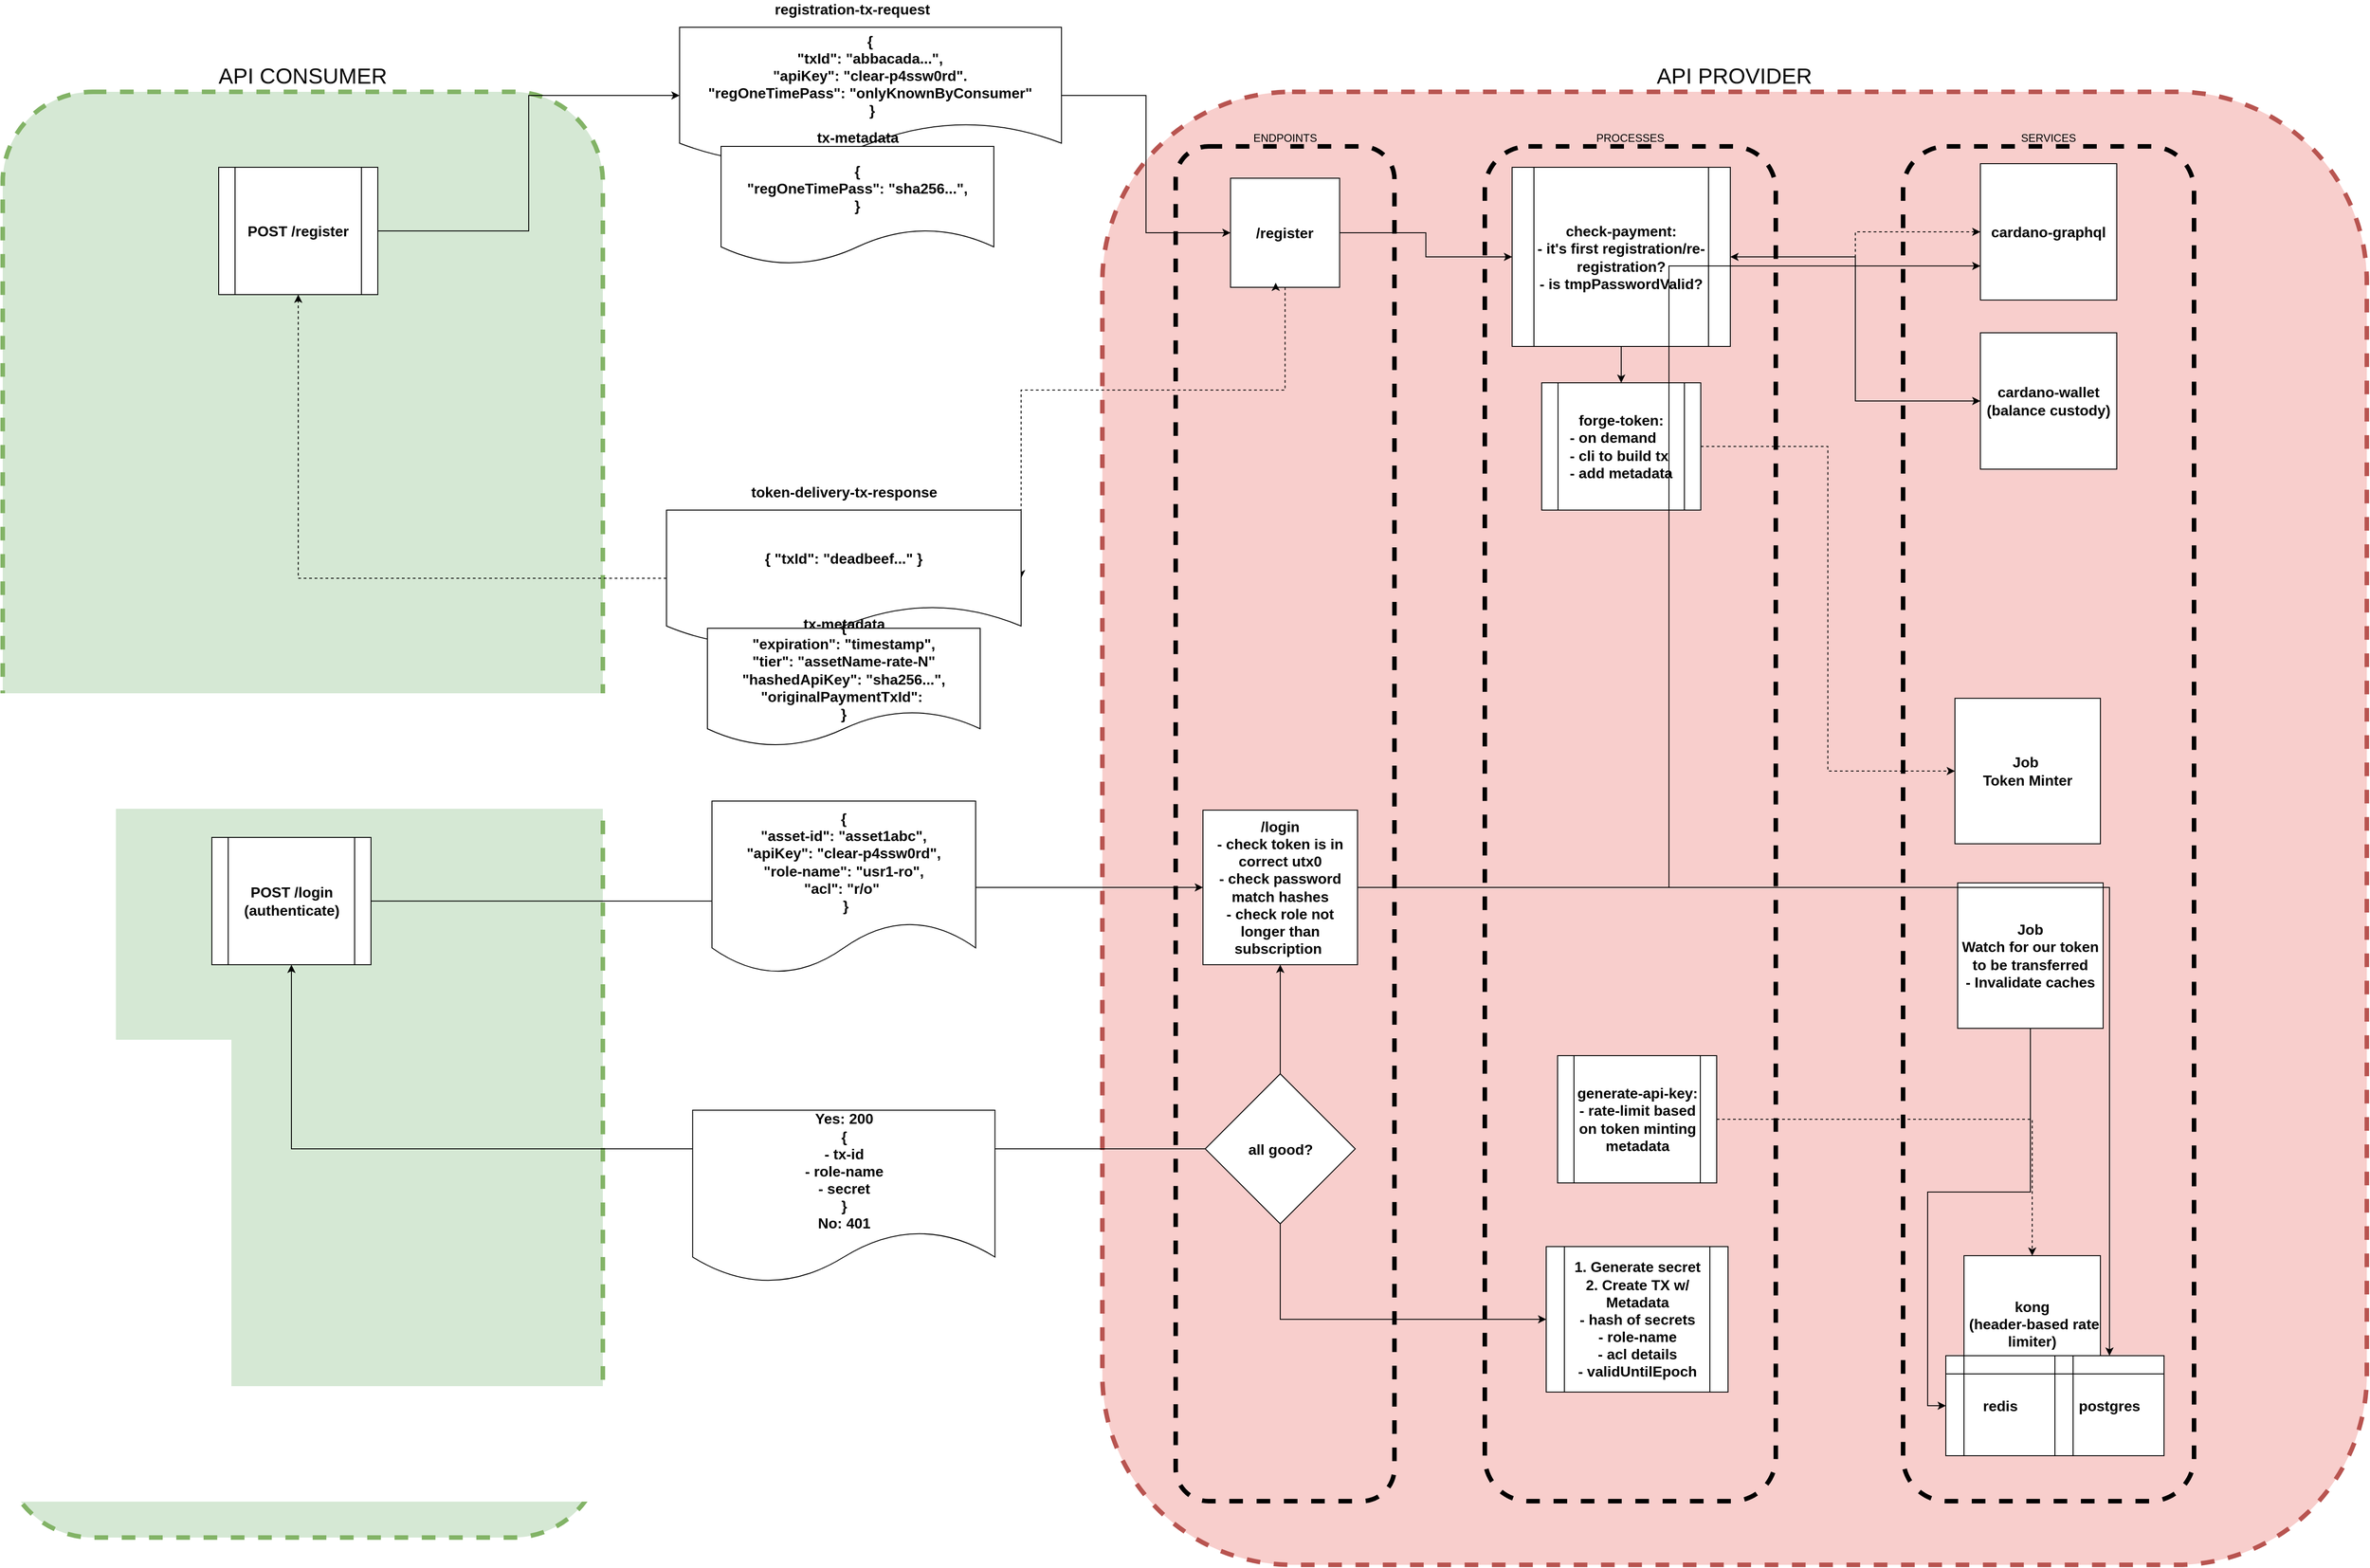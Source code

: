 <mxfile version="14.4.7" type="gitlab">
  <diagram id="C5RBs43oDa-KdzZeNtuy" name="Page-1">
    <mxGraphModel dx="3990" dy="4530" grid="1" gridSize="10" guides="1" tooltips="1" connect="1" arrows="1" fold="1" page="1" pageScale="1" pageWidth="827" pageHeight="1169" math="0" shadow="0">
      <root>
        <mxCell id="WIyWlLk6GJQsqaUBKTNV-0" />
        <mxCell id="WIyWlLk6GJQsqaUBKTNV-1" parent="WIyWlLk6GJQsqaUBKTNV-0" />
        <mxCell id="9AQbZe1i3s5QTkBOKTHU-3" value="&lt;font style=&quot;font-size: 24px&quot;&gt;API PROVIDER&lt;/font&gt;" style="rounded=1;whiteSpace=wrap;html=1;dashed=1;fillColor=#f8cecc;labelPosition=center;verticalLabelPosition=top;align=center;verticalAlign=bottom;strokeWidth=5;strokeColor=#b85450;" parent="WIyWlLk6GJQsqaUBKTNV-1" vertex="1">
          <mxGeometry x="-110.62" y="-2330" width="1390.62" height="1620" as="geometry" />
        </mxCell>
        <mxCell id="9AQbZe1i3s5QTkBOKTHU-0" value="&lt;font style=&quot;font-size: 24px&quot;&gt;API CONSUMER&lt;/font&gt;" style="rounded=1;whiteSpace=wrap;html=1;dashed=1;fillColor=#d5e8d4;labelPosition=center;verticalLabelPosition=top;align=center;verticalAlign=bottom;strokeWidth=5;strokeColor=#82b366;" parent="WIyWlLk6GJQsqaUBKTNV-1" vertex="1">
          <mxGeometry x="-1320" y="-2330" width="660" height="1590" as="geometry" />
        </mxCell>
        <mxCell id="9AQbZe1i3s5QTkBOKTHU-36" value="ENDPOINTS" style="rounded=1;whiteSpace=wrap;html=1;dashed=1;fillColor=none;labelPosition=center;verticalLabelPosition=top;align=center;verticalAlign=bottom;strokeWidth=5;" parent="WIyWlLk6GJQsqaUBKTNV-1" vertex="1">
          <mxGeometry x="-30" y="-2270" width="240.62" height="1490" as="geometry" />
        </mxCell>
        <mxCell id="9AQbZe1i3s5QTkBOKTHU-37" value="SERVICES" style="rounded=1;whiteSpace=wrap;html=1;dashed=1;fillColor=none;labelPosition=center;verticalLabelPosition=top;align=center;verticalAlign=bottom;strokeWidth=5;" parent="WIyWlLk6GJQsqaUBKTNV-1" vertex="1">
          <mxGeometry x="770" y="-2270" width="320" height="1490" as="geometry" />
        </mxCell>
        <mxCell id="9AQbZe1i3s5QTkBOKTHU-38" value="PROCESSES" style="rounded=1;whiteSpace=wrap;html=1;dashed=1;fillColor=none;labelPosition=center;verticalLabelPosition=top;align=center;verticalAlign=bottom;strokeWidth=5;" parent="WIyWlLk6GJQsqaUBKTNV-1" vertex="1">
          <mxGeometry x="310" y="-2270" width="320" height="1490" as="geometry" />
        </mxCell>
        <mxCell id="9AQbZe1i3s5QTkBOKTHU-49" style="edgeStyle=orthogonalEdgeStyle;rounded=0;orthogonalLoop=1;jettySize=auto;html=1;exitX=1;exitY=0.5;exitDx=0;exitDy=0;entryX=0;entryY=0.5;entryDx=0;entryDy=0;" parent="WIyWlLk6GJQsqaUBKTNV-1" source="9AQbZe1i3s5QTkBOKTHU-32" target="9AQbZe1i3s5QTkBOKTHU-48" edge="1">
          <mxGeometry relative="1" as="geometry" />
        </mxCell>
        <mxCell id="9AQbZe1i3s5QTkBOKTHU-118" style="edgeStyle=orthogonalEdgeStyle;rounded=0;orthogonalLoop=1;jettySize=auto;html=1;exitX=0.5;exitY=1;exitDx=0;exitDy=0;startArrow=none;startFill=0;endArrow=classic;endFill=1;strokeColor=#000000;dashed=1;entryX=1;entryY=0.5;entryDx=0;entryDy=0;" parent="WIyWlLk6GJQsqaUBKTNV-1" source="9AQbZe1i3s5QTkBOKTHU-32" target="9AQbZe1i3s5QTkBOKTHU-43" edge="1">
          <mxGeometry relative="1" as="geometry">
            <Array as="points">
              <mxPoint x="90" y="-2002" />
            </Array>
            <mxPoint x="-160" y="-1850" as="targetPoint" />
          </mxGeometry>
        </mxCell>
        <mxCell id="9AQbZe1i3s5QTkBOKTHU-32" value="&lt;b&gt;&lt;font style=&quot;font-size: 16px&quot;&gt;/register&lt;/font&gt;&lt;/b&gt;" style="whiteSpace=wrap;html=1;aspect=fixed;" parent="WIyWlLk6GJQsqaUBKTNV-1" vertex="1">
          <mxGeometry x="30.31" y="-2235" width="120" height="120" as="geometry" />
        </mxCell>
        <mxCell id="8uzJJB_FYrD6HVcPSUHl-11" style="edgeStyle=orthogonalEdgeStyle;rounded=0;orthogonalLoop=1;jettySize=auto;html=1;" edge="1" parent="WIyWlLk6GJQsqaUBKTNV-1" source="9AQbZe1i3s5QTkBOKTHU-48" target="9AQbZe1i3s5QTkBOKTHU-39">
          <mxGeometry relative="1" as="geometry" />
        </mxCell>
        <mxCell id="9AQbZe1i3s5QTkBOKTHU-39" value="&lt;b&gt;&lt;font style=&quot;font-size: 16px&quot;&gt;cardano-wallet&lt;br&gt;(balance custody)&lt;br&gt;&lt;/font&gt;&lt;/b&gt;" style="whiteSpace=wrap;html=1;aspect=fixed;" parent="WIyWlLk6GJQsqaUBKTNV-1" vertex="1">
          <mxGeometry x="855" y="-2065" width="150" height="150" as="geometry" />
        </mxCell>
        <mxCell id="9AQbZe1i3s5QTkBOKTHU-54" style="edgeStyle=orthogonalEdgeStyle;rounded=0;orthogonalLoop=1;jettySize=auto;html=1;exitX=1;exitY=0.5;exitDx=0;exitDy=0;entryX=0;entryY=0.5;entryDx=0;entryDy=0;dashed=1;" parent="WIyWlLk6GJQsqaUBKTNV-1" source="9AQbZe1i3s5QTkBOKTHU-41" target="8uzJJB_FYrD6HVcPSUHl-10" edge="1">
          <mxGeometry relative="1" as="geometry" />
        </mxCell>
        <UserObject label="&lt;b&gt;&lt;font style=&quot;font-size: 16px&quot;&gt;forge-token:&lt;br&gt;&lt;div style=&quot;text-align: left&quot;&gt;&lt;b style=&quot;font-size: 12px&quot;&gt;&lt;font style=&quot;font-size: 16px&quot;&gt;- on demand&lt;/font&gt;&lt;/b&gt;&lt;/div&gt;&lt;div style=&quot;text-align: left&quot;&gt;&lt;b style=&quot;font-size: 12px&quot;&gt;&lt;font style=&quot;font-size: 16px&quot;&gt;- cli to build tx&lt;/font&gt;&lt;/b&gt;&lt;/div&gt;&lt;div style=&quot;text-align: left&quot;&gt;&lt;b style=&quot;font-size: 12px&quot;&gt;&lt;font style=&quot;font-size: 16px&quot;&gt;- add metadata&lt;/font&gt;&lt;/b&gt;&lt;/div&gt;&lt;/font&gt;&lt;/b&gt;" link2="https://pinata.cloud/" id="9AQbZe1i3s5QTkBOKTHU-41">
          <mxCell style="shape=process;whiteSpace=wrap;html=1;backgroundOutline=1;" parent="WIyWlLk6GJQsqaUBKTNV-1" vertex="1">
            <mxGeometry x="372.5" y="-2010" width="175" height="140" as="geometry" />
          </mxCell>
        </UserObject>
        <mxCell id="9AQbZe1i3s5QTkBOKTHU-47" style="edgeStyle=orthogonalEdgeStyle;rounded=0;orthogonalLoop=1;jettySize=auto;html=1;exitX=1;exitY=0.5;exitDx=0;exitDy=0;entryX=0;entryY=0.5;entryDx=0;entryDy=0;" parent="WIyWlLk6GJQsqaUBKTNV-1" source="9AQbZe1i3s5QTkBOKTHU-44" target="9AQbZe1i3s5QTkBOKTHU-32" edge="1">
          <mxGeometry relative="1" as="geometry" />
        </mxCell>
        <mxCell id="9AQbZe1i3s5QTkBOKTHU-46" style="edgeStyle=orthogonalEdgeStyle;rounded=0;orthogonalLoop=1;jettySize=auto;html=1;exitX=1;exitY=0.5;exitDx=0;exitDy=0;entryX=0;entryY=0.5;entryDx=0;entryDy=0;" parent="WIyWlLk6GJQsqaUBKTNV-1" source="9AQbZe1i3s5QTkBOKTHU-45" target="9AQbZe1i3s5QTkBOKTHU-44" edge="1">
          <mxGeometry relative="1" as="geometry" />
        </mxCell>
        <UserObject label="&lt;b&gt;&lt;font style=&quot;font-size: 16px&quot;&gt;POST /register&lt;br&gt;&lt;/font&gt;&lt;/b&gt;" link2="https://pinata.cloud/" id="9AQbZe1i3s5QTkBOKTHU-45">
          <mxCell style="shape=process;whiteSpace=wrap;html=1;backgroundOutline=1;" parent="WIyWlLk6GJQsqaUBKTNV-1" vertex="1">
            <mxGeometry x="-1082.5" y="-2247" width="175" height="140" as="geometry" />
          </mxCell>
        </UserObject>
        <mxCell id="9AQbZe1i3s5QTkBOKTHU-50" style="edgeStyle=orthogonalEdgeStyle;rounded=0;orthogonalLoop=1;jettySize=auto;html=1;exitX=0.5;exitY=1;exitDx=0;exitDy=0;entryX=0.5;entryY=0;entryDx=0;entryDy=0;" parent="WIyWlLk6GJQsqaUBKTNV-1" source="9AQbZe1i3s5QTkBOKTHU-48" target="9AQbZe1i3s5QTkBOKTHU-41" edge="1">
          <mxGeometry relative="1" as="geometry" />
        </mxCell>
        <UserObject label="&lt;b&gt;&lt;font style=&quot;font-size: 16px&quot;&gt;check-payment:&lt;br&gt;&lt;/font&gt;&lt;/b&gt;&lt;b&gt;&lt;font style=&quot;font-size: 16px&quot;&gt;- it&#39;s first registration/re-registration?&lt;br&gt;- is tmpPasswordValid?&lt;/font&gt;&lt;/b&gt;&lt;b&gt;&lt;font style=&quot;font-size: 16px&quot;&gt;&lt;br&gt;&lt;/font&gt;&lt;/b&gt;" link2="https://pinata.cloud/" id="9AQbZe1i3s5QTkBOKTHU-48">
          <mxCell style="shape=process;whiteSpace=wrap;html=1;backgroundOutline=1;" parent="WIyWlLk6GJQsqaUBKTNV-1" vertex="1">
            <mxGeometry x="340" y="-2247" width="240" height="197" as="geometry" />
          </mxCell>
        </UserObject>
        <mxCell id="9AQbZe1i3s5QTkBOKTHU-83" style="edgeStyle=orthogonalEdgeStyle;rounded=0;orthogonalLoop=1;jettySize=auto;html=1;exitX=1;exitY=0.5;exitDx=0;exitDy=0;entryX=0.5;entryY=0;entryDx=0;entryDy=0;dashed=1;startArrow=none;startFill=0;endArrow=classic;endFill=1;" parent="WIyWlLk6GJQsqaUBKTNV-1" source="9AQbZe1i3s5QTkBOKTHU-53" target="9AQbZe1i3s5QTkBOKTHU-42" edge="1">
          <mxGeometry relative="1" as="geometry" />
        </mxCell>
        <UserObject label="&lt;b&gt;&lt;font style=&quot;font-size: 16px&quot;&gt;generate-api-key:&lt;br&gt;- rate-limit based on token minting metadata&lt;br&gt;&lt;/font&gt;&lt;/b&gt;" link2="https://pinata.cloud/" id="9AQbZe1i3s5QTkBOKTHU-53">
          <mxCell style="shape=process;whiteSpace=wrap;html=1;backgroundOutline=1;" parent="WIyWlLk6GJQsqaUBKTNV-1" vertex="1">
            <mxGeometry x="390" y="-1270" width="175" height="140" as="geometry" />
          </mxCell>
        </UserObject>
        <mxCell id="9AQbZe1i3s5QTkBOKTHU-58" style="edgeStyle=orthogonalEdgeStyle;rounded=0;orthogonalLoop=1;jettySize=auto;html=1;exitX=0;exitY=0.5;exitDx=0;exitDy=0;entryX=1;entryY=0.5;entryDx=0;entryDy=0;dashed=1;startArrow=classic;startFill=1;" parent="WIyWlLk6GJQsqaUBKTNV-1" source="9AQbZe1i3s5QTkBOKTHU-56" target="9AQbZe1i3s5QTkBOKTHU-48" edge="1">
          <mxGeometry relative="1" as="geometry" />
        </mxCell>
        <mxCell id="9AQbZe1i3s5QTkBOKTHU-56" value="&lt;b&gt;&lt;font style=&quot;font-size: 16px&quot;&gt;cardano-graphql&lt;br&gt;&lt;/font&gt;&lt;/b&gt;" style="whiteSpace=wrap;html=1;aspect=fixed;" parent="WIyWlLk6GJQsqaUBKTNV-1" vertex="1">
          <mxGeometry x="855" y="-2251" width="150" height="150" as="geometry" />
        </mxCell>
        <mxCell id="9AQbZe1i3s5QTkBOKTHU-60" value="" style="group" parent="WIyWlLk6GJQsqaUBKTNV-1" vertex="1" connectable="0">
          <mxGeometry x="-505.62" y="-2431" width="350" height="180" as="geometry" />
        </mxCell>
        <mxCell id="9AQbZe1i3s5QTkBOKTHU-44" value="&lt;div&gt;&lt;b style=&quot;font-size: 16px&quot;&gt;{ &lt;br&gt;&quot;txId&quot;: &quot;abbacada...&quot;,&lt;br&gt;&lt;/b&gt;&lt;b style=&quot;font-size: 16px&quot;&gt;&quot;apiKey&quot;: &quot;clear-p4ssw0rd&quot;.&lt;br&gt;&lt;/b&gt;&lt;b style=&quot;font-size: 16px&quot;&gt;&quot;regOneTimePass&quot;: &quot;onlyKnownByConsumer&quot;&lt;br&gt;&amp;nbsp;}&lt;/b&gt;&lt;/div&gt;" style="shape=document;whiteSpace=wrap;html=1;boundedLbl=1;align=center;" parent="9AQbZe1i3s5QTkBOKTHU-60" vertex="1">
          <mxGeometry x="-70" y="30" width="420" height="150" as="geometry" />
        </mxCell>
        <mxCell id="9AQbZe1i3s5QTkBOKTHU-59" value="&lt;font style=&quot;font-size: 16px&quot;&gt;&lt;b&gt;registration-tx-request&lt;/b&gt;&lt;/font&gt;" style="text;html=1;align=center;verticalAlign=middle;resizable=0;points=[];autosize=1;" parent="9AQbZe1i3s5QTkBOKTHU-60" vertex="1">
          <mxGeometry x="25" width="190" height="20" as="geometry" />
        </mxCell>
        <mxCell id="9AQbZe1i3s5QTkBOKTHU-62" value="" style="group" parent="WIyWlLk6GJQsqaUBKTNV-1" vertex="1" connectable="0">
          <mxGeometry x="-590" y="-1900" width="390" height="180" as="geometry" />
        </mxCell>
        <mxCell id="9AQbZe1i3s5QTkBOKTHU-43" value="&lt;div&gt;&lt;b style=&quot;font-size: 16px&quot;&gt;{ &quot;txId&quot;: &quot;deadbeef...&quot; }&lt;/b&gt;&lt;/div&gt;" style="shape=document;whiteSpace=wrap;html=1;boundedLbl=1;align=center;" parent="9AQbZe1i3s5QTkBOKTHU-62" vertex="1">
          <mxGeometry y="30" width="390" height="150" as="geometry" />
        </mxCell>
        <mxCell id="9AQbZe1i3s5QTkBOKTHU-61" value="&lt;font style=&quot;font-size: 16px&quot;&gt;&lt;b&gt;token-delivery-tx-response&lt;/b&gt;&lt;/font&gt;" style="text;html=1;align=center;verticalAlign=middle;resizable=0;points=[];autosize=1;" parent="9AQbZe1i3s5QTkBOKTHU-62" vertex="1">
          <mxGeometry x="85" width="220" height="20" as="geometry" />
        </mxCell>
        <mxCell id="d_bFw-dIpOBwBTVsmZzO-3" value="&lt;font style=&quot;font-size: 16px&quot;&gt;&lt;b&gt;tx-metadata&lt;/b&gt;&lt;/font&gt;" style="text;html=1;align=center;verticalAlign=middle;resizable=0;points=[];autosize=1;" parent="9AQbZe1i3s5QTkBOKTHU-62" vertex="1">
          <mxGeometry x="140" y="145" width="110" height="20" as="geometry" />
        </mxCell>
        <mxCell id="9AQbZe1i3s5QTkBOKTHU-64" style="edgeStyle=orthogonalEdgeStyle;rounded=0;orthogonalLoop=1;jettySize=auto;html=1;exitX=0;exitY=0.5;exitDx=0;exitDy=0;dashed=1;startArrow=none;startFill=0;" parent="WIyWlLk6GJQsqaUBKTNV-1" source="9AQbZe1i3s5QTkBOKTHU-43" target="9AQbZe1i3s5QTkBOKTHU-45" edge="1">
          <mxGeometry relative="1" as="geometry" />
        </mxCell>
        <mxCell id="d_bFw-dIpOBwBTVsmZzO-0" value="&lt;span style=&quot;font-size: 16px&quot;&gt;&lt;b&gt;{&lt;br&gt;&quot;regOneTimePass&quot;: &quot;sha256...&quot;,&lt;br&gt;}&lt;br&gt;&lt;/b&gt;&lt;/span&gt;" style="shape=document;whiteSpace=wrap;html=1;boundedLbl=1;align=center;" parent="WIyWlLk6GJQsqaUBKTNV-1" vertex="1">
          <mxGeometry x="-530" y="-2270" width="300" height="130" as="geometry" />
        </mxCell>
        <mxCell id="d_bFw-dIpOBwBTVsmZzO-1" value="&lt;font style=&quot;font-size: 16px&quot;&gt;&lt;b&gt;tx-metadata&lt;/b&gt;&lt;/font&gt;" style="text;html=1;align=center;verticalAlign=middle;resizable=0;points=[];autosize=1;" parent="WIyWlLk6GJQsqaUBKTNV-1" vertex="1">
          <mxGeometry x="-435" y="-2290" width="110" height="20" as="geometry" />
        </mxCell>
        <mxCell id="d_bFw-dIpOBwBTVsmZzO-2" value="&lt;span style=&quot;font-size: 16px&quot;&gt;&lt;b&gt;{&lt;br&gt;&quot;expiration&quot;: &quot;timestamp&quot;,&lt;br&gt;&quot;tier&quot;: &quot;assetName-rate-N&quot;&lt;br&gt;&quot;hashedApiKey&quot;: &quot;sha256...&quot;,&lt;br&gt;&quot;originalPaymentTxId&quot;:&amp;nbsp;&lt;br&gt;}&lt;br&gt;&lt;/b&gt;&lt;/span&gt;" style="shape=document;whiteSpace=wrap;html=1;boundedLbl=1;align=center;" parent="WIyWlLk6GJQsqaUBKTNV-1" vertex="1">
          <mxGeometry x="-545" y="-1740" width="300" height="130" as="geometry" />
        </mxCell>
        <mxCell id="d_bFw-dIpOBwBTVsmZzO-4" value="" style="group" parent="WIyWlLk6GJQsqaUBKTNV-1" vertex="1" connectable="0">
          <mxGeometry x="817" y="-1050" width="240" height="220" as="geometry" />
        </mxCell>
        <mxCell id="9AQbZe1i3s5QTkBOKTHU-82" value="" style="group" parent="d_bFw-dIpOBwBTVsmZzO-4" vertex="1" connectable="0">
          <mxGeometry x="20" width="220" height="220" as="geometry" />
        </mxCell>
        <mxCell id="9AQbZe1i3s5QTkBOKTHU-42" value="&lt;b&gt;&lt;font style=&quot;font-size: 16px&quot;&gt;kong&lt;br&gt;&amp;nbsp;(header-based rate limiter)&lt;/font&gt;&lt;/b&gt;" style="whiteSpace=wrap;html=1;aspect=fixed;" parent="9AQbZe1i3s5QTkBOKTHU-82" vertex="1">
          <mxGeometry width="150" height="150" as="geometry" />
        </mxCell>
        <mxCell id="9AQbZe1i3s5QTkBOKTHU-81" value="&lt;font style=&quot;font-size: 16px&quot;&gt;&lt;b&gt;postgres&lt;/b&gt;&lt;/font&gt;" style="shape=internalStorage;whiteSpace=wrap;html=1;backgroundOutline=1;" parent="9AQbZe1i3s5QTkBOKTHU-82" vertex="1">
          <mxGeometry x="100" y="110" width="120" height="110" as="geometry" />
        </mxCell>
        <mxCell id="9AQbZe1i3s5QTkBOKTHU-121" value="&lt;font style=&quot;font-size: 16px&quot;&gt;&lt;b&gt;redis&lt;/b&gt;&lt;/font&gt;" style="shape=internalStorage;whiteSpace=wrap;html=1;backgroundOutline=1;" parent="d_bFw-dIpOBwBTVsmZzO-4" vertex="1">
          <mxGeometry y="110" width="120" height="110" as="geometry" />
        </mxCell>
        <mxCell id="8uzJJB_FYrD6HVcPSUHl-0" value="&lt;b&gt;&lt;font style=&quot;font-size: 16px&quot;&gt;Job&lt;br&gt;Watch for our token to be transferred&lt;br&gt;- Invalidate caches&lt;br&gt;&lt;/font&gt;&lt;/b&gt;" style="whiteSpace=wrap;html=1;aspect=fixed;" vertex="1" parent="WIyWlLk6GJQsqaUBKTNV-1">
          <mxGeometry x="830" y="-1460" width="160" height="160" as="geometry" />
        </mxCell>
        <mxCell id="8uzJJB_FYrD6HVcPSUHl-7" style="edgeStyle=orthogonalEdgeStyle;rounded=0;orthogonalLoop=1;jettySize=auto;html=1;entryX=0;entryY=0.5;entryDx=0;entryDy=0;" edge="1" parent="WIyWlLk6GJQsqaUBKTNV-1" source="8uzJJB_FYrD6HVcPSUHl-0" target="9AQbZe1i3s5QTkBOKTHU-121">
          <mxGeometry relative="1" as="geometry" />
        </mxCell>
        <mxCell id="8uzJJB_FYrD6HVcPSUHl-8" style="edgeStyle=orthogonalEdgeStyle;rounded=0;orthogonalLoop=1;jettySize=auto;html=1;exitX=0.5;exitY=1;exitDx=0;exitDy=0;entryX=0.414;entryY=0.958;entryDx=0;entryDy=0;entryPerimeter=0;" edge="1" parent="WIyWlLk6GJQsqaUBKTNV-1" source="9AQbZe1i3s5QTkBOKTHU-32" target="9AQbZe1i3s5QTkBOKTHU-32">
          <mxGeometry relative="1" as="geometry" />
        </mxCell>
        <mxCell id="8uzJJB_FYrD6HVcPSUHl-10" value="&lt;b&gt;&lt;font style=&quot;font-size: 16px&quot;&gt;Job&amp;nbsp;&lt;br&gt;Token Minter&lt;br&gt;&lt;/font&gt;&lt;/b&gt;" style="whiteSpace=wrap;html=1;aspect=fixed;" vertex="1" parent="WIyWlLk6GJQsqaUBKTNV-1">
          <mxGeometry x="827" y="-1663" width="160" height="160" as="geometry" />
        </mxCell>
        <mxCell id="8uzJJB_FYrD6HVcPSUHl-14" style="edgeStyle=orthogonalEdgeStyle;rounded=0;orthogonalLoop=1;jettySize=auto;html=1;" edge="1" parent="WIyWlLk6GJQsqaUBKTNV-1" source="8uzJJB_FYrD6HVcPSUHl-12" target="8uzJJB_FYrD6HVcPSUHl-13">
          <mxGeometry relative="1" as="geometry" />
        </mxCell>
        <UserObject label="&lt;b&gt;&lt;font style=&quot;font-size: 16px&quot;&gt;POST /login&lt;br&gt;(authenticate)&lt;br&gt;&lt;/font&gt;&lt;/b&gt;" link2="https://pinata.cloud/" id="8uzJJB_FYrD6HVcPSUHl-12">
          <mxCell style="shape=process;whiteSpace=wrap;html=1;backgroundOutline=1;" vertex="1" parent="WIyWlLk6GJQsqaUBKTNV-1">
            <mxGeometry x="-1090" y="-1510" width="175" height="140" as="geometry" />
          </mxCell>
        </UserObject>
        <mxCell id="8uzJJB_FYrD6HVcPSUHl-16" style="edgeStyle=orthogonalEdgeStyle;rounded=0;orthogonalLoop=1;jettySize=auto;html=1;" edge="1" parent="WIyWlLk6GJQsqaUBKTNV-1" source="8uzJJB_FYrD6HVcPSUHl-13" target="9AQbZe1i3s5QTkBOKTHU-81">
          <mxGeometry relative="1" as="geometry" />
        </mxCell>
        <mxCell id="8uzJJB_FYrD6HVcPSUHl-18" style="edgeStyle=orthogonalEdgeStyle;rounded=0;orthogonalLoop=1;jettySize=auto;html=1;entryX=0;entryY=0.75;entryDx=0;entryDy=0;" edge="1" parent="WIyWlLk6GJQsqaUBKTNV-1" source="8uzJJB_FYrD6HVcPSUHl-13" target="9AQbZe1i3s5QTkBOKTHU-56">
          <mxGeometry relative="1" as="geometry" />
        </mxCell>
        <mxCell id="8uzJJB_FYrD6HVcPSUHl-13" value="&lt;b&gt;&lt;font style=&quot;font-size: 16px&quot;&gt;/login&lt;br&gt;- check token is in correct utx0&lt;br&gt;- check password match hashes&lt;br&gt;- check role not longer than subscription&amp;nbsp;&lt;br&gt;&lt;/font&gt;&lt;/b&gt;" style="whiteSpace=wrap;html=1;aspect=fixed;" vertex="1" parent="WIyWlLk6GJQsqaUBKTNV-1">
          <mxGeometry y="-1540" width="170" height="170" as="geometry" />
        </mxCell>
        <mxCell id="8uzJJB_FYrD6HVcPSUHl-15" value="&lt;b style=&quot;font-size: 16px&quot;&gt;{&lt;br&gt;&quot;asset-id&quot;: &quot;asset1abc&quot;,&lt;br&gt;&lt;/b&gt;&lt;b style=&quot;font-size: 16px&quot;&gt;&quot;apiKey&quot;: &quot;clear-p4ssw0rd&quot;,&lt;br&gt;&quot;role-name&quot;: &quot;usr1-ro&quot;,&lt;br&gt;&quot;acl&quot;: &quot;r/o&quot;&amp;nbsp;&lt;br&gt;&lt;/b&gt;&lt;b style=&quot;font-size: 16px&quot;&gt;&amp;nbsp;}&lt;/b&gt;" style="shape=document;whiteSpace=wrap;html=1;boundedLbl=1;" vertex="1" parent="WIyWlLk6GJQsqaUBKTNV-1">
          <mxGeometry x="-540" y="-1550" width="290" height="190" as="geometry" />
        </mxCell>
        <mxCell id="8uzJJB_FYrD6HVcPSUHl-20" style="edgeStyle=orthogonalEdgeStyle;rounded=0;orthogonalLoop=1;jettySize=auto;html=1;" edge="1" parent="WIyWlLk6GJQsqaUBKTNV-1" source="8uzJJB_FYrD6HVcPSUHl-19" target="8uzJJB_FYrD6HVcPSUHl-13">
          <mxGeometry relative="1" as="geometry" />
        </mxCell>
        <mxCell id="8uzJJB_FYrD6HVcPSUHl-21" style="edgeStyle=orthogonalEdgeStyle;rounded=0;orthogonalLoop=1;jettySize=auto;html=1;entryX=0.5;entryY=1;entryDx=0;entryDy=0;" edge="1" parent="WIyWlLk6GJQsqaUBKTNV-1" source="8uzJJB_FYrD6HVcPSUHl-19" target="8uzJJB_FYrD6HVcPSUHl-12">
          <mxGeometry relative="1" as="geometry" />
        </mxCell>
        <mxCell id="8uzJJB_FYrD6HVcPSUHl-24" style="edgeStyle=orthogonalEdgeStyle;rounded=0;orthogonalLoop=1;jettySize=auto;html=1;exitX=0.5;exitY=1;exitDx=0;exitDy=0;entryX=0;entryY=0.5;entryDx=0;entryDy=0;" edge="1" parent="WIyWlLk6GJQsqaUBKTNV-1" source="8uzJJB_FYrD6HVcPSUHl-19" target="8uzJJB_FYrD6HVcPSUHl-23">
          <mxGeometry relative="1" as="geometry" />
        </mxCell>
        <mxCell id="8uzJJB_FYrD6HVcPSUHl-19" value="&lt;span style=&quot;font-size: 16px&quot;&gt;&lt;b&gt;all good?&lt;/b&gt;&lt;/span&gt;" style="rhombus;whiteSpace=wrap;html=1;" vertex="1" parent="WIyWlLk6GJQsqaUBKTNV-1">
          <mxGeometry x="2.5" y="-1250" width="165" height="165" as="geometry" />
        </mxCell>
        <mxCell id="8uzJJB_FYrD6HVcPSUHl-22" value="&lt;span style=&quot;font-size: 16px&quot;&gt;&lt;b&gt;Yes: 200&lt;br&gt;{&lt;br&gt;- tx-id&lt;br&gt;- role-name&lt;br&gt;- secret&lt;br&gt;}&lt;br&gt;No: 401&lt;/b&gt;&lt;/span&gt;" style="shape=document;whiteSpace=wrap;html=1;boundedLbl=1;" vertex="1" parent="WIyWlLk6GJQsqaUBKTNV-1">
          <mxGeometry x="-561.25" y="-1210" width="332.5" height="190" as="geometry" />
        </mxCell>
        <UserObject label="&lt;b&gt;&lt;font style=&quot;font-size: 16px&quot;&gt;1. Generate secret&lt;br&gt;2. Create TX w/ Metadata&lt;br&gt;- hash of secrets&lt;br&gt;- role-name&lt;br&gt;- acl details&lt;br&gt;- validUntilEpoch&lt;br&gt;&lt;/font&gt;&lt;/b&gt;" link2="https://pinata.cloud/" id="8uzJJB_FYrD6HVcPSUHl-23">
          <mxCell style="shape=process;whiteSpace=wrap;html=1;backgroundOutline=1;" vertex="1" parent="WIyWlLk6GJQsqaUBKTNV-1">
            <mxGeometry x="377.5" y="-1060" width="200" height="160" as="geometry" />
          </mxCell>
        </UserObject>
      </root>
    </mxGraphModel>
  </diagram>
</mxfile>
